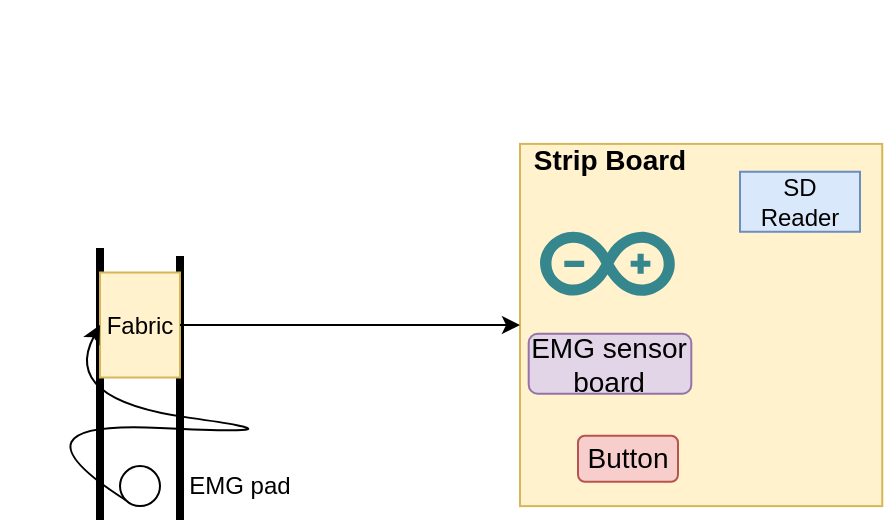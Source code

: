 <mxfile version="13.10.0" type="device"><diagram id="brvt3TD1dz5OddpW7fdL" name="Page-1"><mxGraphModel dx="939" dy="447" grid="1" gridSize="10" guides="1" tooltips="1" connect="1" arrows="1" fold="1" page="1" pageScale="1" pageWidth="827" pageHeight="1169" math="0" shadow="0"><root><mxCell id="0"/><mxCell id="1" parent="0"/><mxCell id="b8qC0b8GDX7DylsIgMSf-2" value="" style="shape=image;html=1;verticalAlign=top;verticalLabelPosition=bottom;labelBackgroundColor=#ffffff;imageAspect=0;aspect=fixed;image=https://cdn2.iconfinder.com/data/icons/font-awesome/1792/hand-stop-o-128.png" parent="1" vertex="1"><mxGeometry x="100" y="150" width="128" height="128" as="geometry"/></mxCell><mxCell id="b8qC0b8GDX7DylsIgMSf-4" value="" style="endArrow=none;html=1;entryX=0.25;entryY=1;entryDx=0;entryDy=0;strokeWidth=4;" parent="1" edge="1"><mxGeometry width="50" height="50" relative="1" as="geometry"><mxPoint x="150" y="410" as="sourcePoint"/><mxPoint x="150" y="274" as="targetPoint"/></mxGeometry></mxCell><mxCell id="b8qC0b8GDX7DylsIgMSf-5" value="" style="endArrow=none;html=1;entryX=0.25;entryY=1;entryDx=0;entryDy=0;strokeWidth=4;" parent="1" edge="1"><mxGeometry width="50" height="50" relative="1" as="geometry"><mxPoint x="190" y="410" as="sourcePoint"/><mxPoint x="190" y="278" as="targetPoint"/></mxGeometry></mxCell><mxCell id="b8qC0b8GDX7DylsIgMSf-9" value="Fabric" style="rounded=0;whiteSpace=wrap;html=1;fillColor=#fff2cc;strokeColor=#d6b656;" parent="1" vertex="1"><mxGeometry x="150" y="286.25" width="40" height="52.5" as="geometry"/></mxCell><mxCell id="8Z9lIisLV2KXoDKqHYUW-2" value="" style="whiteSpace=wrap;html=1;aspect=fixed;fillColor=#fff2cc;strokeColor=#d6b656;" parent="1" vertex="1"><mxGeometry x="360" y="221.94" width="181.12" height="181.12" as="geometry"/></mxCell><mxCell id="8Z9lIisLV2KXoDKqHYUW-3" value="" style="dashed=0;outlineConnect=0;html=1;align=center;labelPosition=center;verticalLabelPosition=bottom;verticalAlign=top;shape=mxgraph.weblogos.arduino;fillColor=#36868D;strokeColor=none" parent="1" vertex="1"><mxGeometry x="370" y="265.88" width="67.4" height="32" as="geometry"/></mxCell><mxCell id="8Z9lIisLV2KXoDKqHYUW-4" value="SD Reader" style="rounded=0;whiteSpace=wrap;html=1;fillColor=#dae8fc;strokeColor=#6c8ebf;" parent="1" vertex="1"><mxGeometry x="470" y="235.88" width="60" height="30" as="geometry"/></mxCell><mxCell id="8Z9lIisLV2KXoDKqHYUW-5" value="Strip Board" style="text;html=1;strokeColor=none;fillColor=none;align=center;verticalAlign=middle;whiteSpace=wrap;rounded=0;fontSize=14;fontStyle=1" parent="1" vertex="1"><mxGeometry x="360" y="219.88" width="90" height="20" as="geometry"/></mxCell><mxCell id="8Z9lIisLV2KXoDKqHYUW-7" value="" style="shape=image;html=1;verticalAlign=top;verticalLabelPosition=bottom;labelBackgroundColor=#ffffff;imageAspect=0;aspect=fixed;image=https://cdn2.iconfinder.com/data/icons/thesquid-ink-40-free-flat-icon-pack/64/aa-battery-128.png;fontSize=14;rotation=-90;" parent="1" vertex="1"><mxGeometry x="470" y="340.88" width="50" height="50" as="geometry"/></mxCell><mxCell id="8Z9lIisLV2KXoDKqHYUW-9" value="Button" style="rounded=1;whiteSpace=wrap;html=1;fontSize=14;fillColor=#f8cecc;strokeColor=#b85450;" parent="1" vertex="1"><mxGeometry x="389" y="367.88" width="50" height="23" as="geometry"/></mxCell><mxCell id="8Z9lIisLV2KXoDKqHYUW-10" value="" style="shape=image;html=1;verticalAlign=top;verticalLabelPosition=bottom;labelBackgroundColor=#ffffff;imageAspect=0;aspect=fixed;image=https://cdn1.iconfinder.com/data/icons/nuvola2/48x48/actions/ledorange.png;fontSize=14;" parent="1" vertex="1"><mxGeometry x="477" y="290.88" width="26" height="26" as="geometry"/></mxCell><mxCell id="8Z9lIisLV2KXoDKqHYUW-11" value="" style="endArrow=classic;html=1;fontSize=14;entryX=0;entryY=0.5;entryDx=0;entryDy=0;" parent="1" source="b8qC0b8GDX7DylsIgMSf-9" target="8Z9lIisLV2KXoDKqHYUW-2" edge="1"><mxGeometry width="50" height="50" relative="1" as="geometry"><mxPoint x="260" y="380" as="sourcePoint"/><mxPoint x="310" y="330" as="targetPoint"/></mxGeometry></mxCell><mxCell id="Zg7WcIs21NHW6PwXAW-d-1" value="" style="ellipse;whiteSpace=wrap;html=1;aspect=fixed;" vertex="1" parent="1"><mxGeometry x="160" y="383.06" width="20" height="20" as="geometry"/></mxCell><mxCell id="Zg7WcIs21NHW6PwXAW-d-2" value="EMG sensor board" style="rounded=1;whiteSpace=wrap;html=1;fontSize=14;fillColor=#e1d5e7;strokeColor=#9673a6;" vertex="1" parent="1"><mxGeometry x="364.35" y="316.88" width="81.3" height="30" as="geometry"/></mxCell><mxCell id="Zg7WcIs21NHW6PwXAW-d-8" value="" style="curved=1;endArrow=classic;html=1;exitX=0;exitY=1;exitDx=0;exitDy=0;entryX=0;entryY=0.5;entryDx=0;entryDy=0;" edge="1" parent="1" source="Zg7WcIs21NHW6PwXAW-d-1" target="b8qC0b8GDX7DylsIgMSf-9"><mxGeometry width="50" height="50" relative="1" as="geometry"><mxPoint x="260" y="417.88" as="sourcePoint"/><mxPoint x="150" y="320" as="targetPoint"/><Array as="points"><mxPoint x="100" y="360"/><mxPoint x="260" y="367.88"/><mxPoint x="130" y="350"/></Array></mxGeometry></mxCell><mxCell id="Zg7WcIs21NHW6PwXAW-d-10" value="EMG pad" style="text;html=1;strokeColor=none;fillColor=none;align=center;verticalAlign=middle;whiteSpace=wrap;rounded=0;" vertex="1" parent="1"><mxGeometry x="190" y="383.06" width="60" height="20" as="geometry"/></mxCell></root></mxGraphModel></diagram></mxfile>